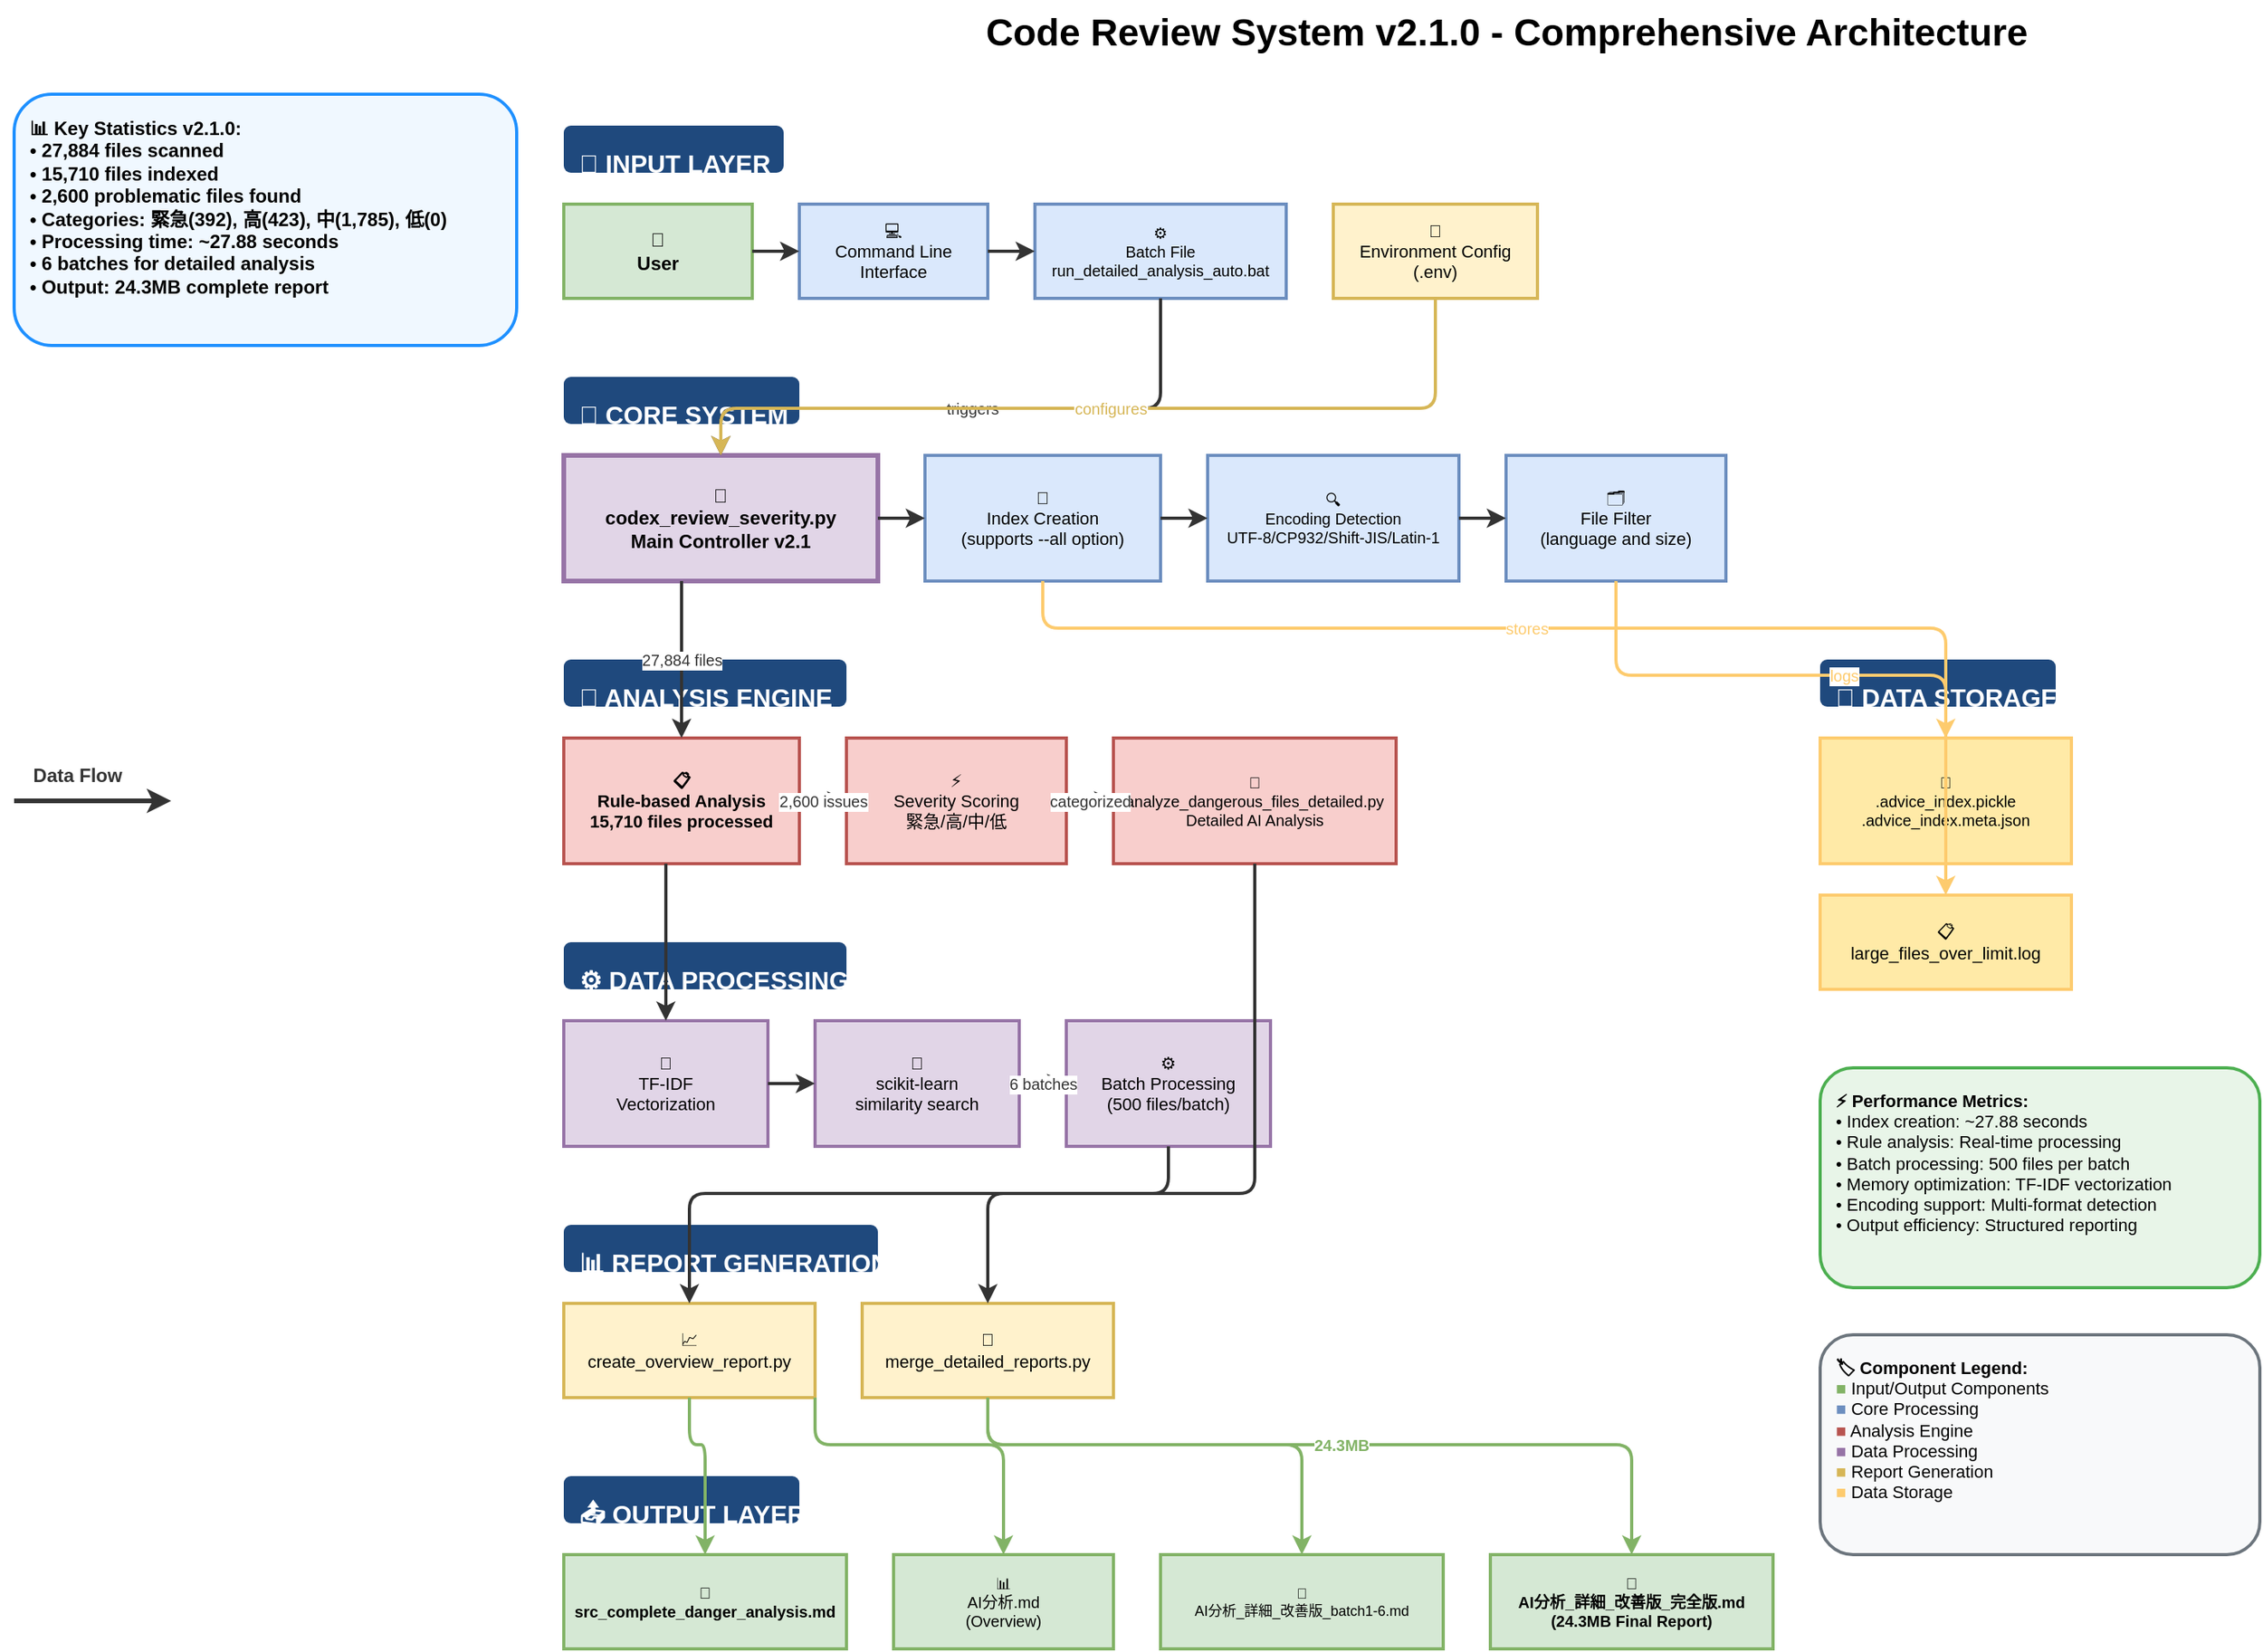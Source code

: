 <?xml version="1.0" encoding="UTF-8"?>
<mxfile type="device">
  <diagram name="Code Review System v2.1.0 Architecture">
    <mxGraphModel dx="2400" dy="1600" grid="1" gridSize="10" background="#ffffff">
      <root>
        <mxCell id="0" />
        <mxCell id="1" parent="0" />

        <!-- Title -->
        <mxCell id="title" value="Code Review System v2.1.0 - Comprehensive Architecture" style="text;html=1;fontSize=24;fontStyle=1;fontColor=#000000;align=center" vertex="1" parent="1">
          <mxGeometry x="600" y="20" width="800" height="40" as="geometry" />
        </mxCell>

        <!-- Key Statistics Box -->
        <mxCell id="stats" value="&lt;b&gt;📊 Key Statistics v2.1.0:&lt;/b&gt;&lt;br/&gt;• 27,884 files scanned&lt;br/&gt;• 15,710 files indexed&lt;br/&gt;• 2,600 problematic files found&lt;br/&gt;• Categories: 緊急(392), 高(423), 中(1,785), 低(0)&lt;br/&gt;• Processing time: ~27.88 seconds&lt;br/&gt;• 6 batches for detailed analysis&lt;br/&gt;• Output: 24.3MB complete report" style="rounded=1;whiteSpace=wrap;html=1;spacing=10;fillColor=#f0f8ff;strokeColor=#1e90ff;fontColor=#000000;strokeWidth=2;fontSize=12;align=left;verticalAlign=top;fontStyle=1" vertex="1" parent="1">
          <mxGeometry x="50" y="80" width="320" height="160" as="geometry" />
        </mxCell>

        <!-- INPUT LAYER -->
        <mxCell id="inputLayer" value="🔧 INPUT LAYER" style="text;html=1;fontSize=16;fontStyle=1;fontColor=#ffffff;fillColor=#1f497d;strokeColor=none;rounded=1;spacing=10" vertex="1" parent="1">
          <mxGeometry x="400" y="100" width="140" height="30" as="geometry" />
        </mxCell>

        <!-- User -->
        <mxCell id="user" value="👤&lt;br/&gt;User" style="rounded=0;whiteSpace=wrap;html=1;spacing=10;fillColor=#d5e8d4;strokeColor=#82b366;fontColor=#000000;strokeWidth=2;fontSize=12;fontStyle=1" vertex="1" parent="1">
          <mxGeometry x="400" y="150" width="120" height="60" as="geometry" />
        </mxCell>

        <!-- CLI -->
        <mxCell id="cli" value="💻&lt;br/&gt;Command Line&lt;br/&gt;Interface" style="rounded=0;whiteSpace=wrap;html=1;spacing=10;fillColor=#dae8fc;strokeColor=#6c8ebf;fontColor=#000000;strokeWidth=2;fontSize=11" vertex="1" parent="1">
          <mxGeometry x="550" y="150" width="120" height="60" as="geometry" />
        </mxCell>

        <!-- Batch File -->
        <mxCell id="batchFile" value="⚙️&lt;br/&gt;Batch File&lt;br/&gt;run_detailed_analysis_auto.bat" style="rounded=0;whiteSpace=wrap;html=1;spacing=10;fillColor=#dae8fc;strokeColor=#6c8ebf;fontColor=#000000;strokeWidth=2;fontSize=10" vertex="1" parent="1">
          <mxGeometry x="700" y="150" width="160" height="60" as="geometry" />
        </mxCell>

        <!-- Environment Config -->
        <mxCell id="envConfig" value="🔧&lt;br/&gt;Environment Config&lt;br/&gt;(.env)" style="rounded=0;whiteSpace=wrap;html=1;spacing=10;fillColor=#fff2cc;strokeColor=#d6b656;fontColor=#000000;strokeWidth=2;fontSize=11" vertex="1" parent="1">
          <mxGeometry x="890" y="150" width="130" height="60" as="geometry" />
        </mxCell>

        <!-- CORE SYSTEM -->
        <mxCell id="coreLayer" value="🎯 CORE SYSTEM" style="text;html=1;fontSize=16;fontStyle=1;fontColor=#ffffff;fillColor=#1f497d;strokeColor=none;rounded=1;spacing=10" vertex="1" parent="1">
          <mxGeometry x="400" y="260" width="150" height="30" as="geometry" />
        </mxCell>

        <!-- Main Controller v2.1 -->
        <mxCell id="mainController" value="🚀&lt;br/&gt;&lt;b&gt;codex_review_severity.py&lt;/b&gt;&lt;br/&gt;Main Controller v2.1" style="rounded=0;whiteSpace=wrap;html=1;spacing=10;fillColor=#e1d5e7;strokeColor=#9673a6;fontColor=#000000;strokeWidth=3;fontSize=12;fontStyle=1" vertex="1" parent="1">
          <mxGeometry x="400" y="310" width="200" height="80" as="geometry" />
        </mxCell>

        <!-- Index Creation -->
        <mxCell id="indexCreation" value="📄&lt;br/&gt;Index Creation&lt;br/&gt;(supports --all option)" style="rounded=0;whiteSpace=wrap;html=1;spacing=10;fillColor=#dae8fc;strokeColor=#6c8ebf;fontColor=#000000;strokeWidth=2;fontSize=11" vertex="1" parent="1">
          <mxGeometry x="630" y="310" width="150" height="80" as="geometry" />
        </mxCell>

        <!-- Encoding Detection -->
        <mxCell id="encodingDetection" value="🔍&lt;br/&gt;Encoding Detection&lt;br/&gt;UTF-8/CP932/Shift-JIS/Latin-1" style="rounded=0;whiteSpace=wrap;html=1;spacing=10;fillColor=#dae8fc;strokeColor=#6c8ebf;fontColor=#000000;strokeWidth=2;fontSize=10" vertex="1" parent="1">
          <mxGeometry x="810" y="310" width="160" height="80" as="geometry" />
        </mxCell>

        <!-- File Filter -->
        <mxCell id="fileFilter" value="🗂️&lt;br/&gt;File Filter&lt;br/&gt;(language and size)" style="rounded=0;whiteSpace=wrap;html=1;spacing=10;fillColor=#dae8fc;strokeColor=#6c8ebf;fontColor=#000000;strokeWidth=2;fontSize=11" vertex="1" parent="1">
          <mxGeometry x="1000" y="310" width="140" height="80" as="geometry" />
        </mxCell>

        <!-- ANALYSIS ENGINE -->
        <mxCell id="analysisLayer" value="🔬 ANALYSIS ENGINE" style="text;html=1;fontSize=16;fontStyle=1;fontColor=#ffffff;fillColor=#1f497d;strokeColor=none;rounded=1;spacing=10" vertex="1" parent="1">
          <mxGeometry x="400" y="440" width="180" height="30" as="geometry" />
        </mxCell>

        <!-- Rule-based Analysis -->
        <mxCell id="ruleAnalysis" value="📋&lt;br/&gt;&lt;b&gt;Rule-based Analysis&lt;/b&gt;&lt;br/&gt;15,710 files processed" style="rounded=0;whiteSpace=wrap;html=1;spacing=10;fillColor=#f8cecc;strokeColor=#b85450;fontColor=#000000;strokeWidth=2;fontSize=11;fontStyle=1" vertex="1" parent="1">
          <mxGeometry x="400" y="490" width="150" height="80" as="geometry" />
        </mxCell>

        <!-- Severity Scoring -->
        <mxCell id="severityScoring" value="⚡&lt;br/&gt;Severity Scoring&lt;br/&gt;緊急/高/中/低" style="rounded=0;whiteSpace=wrap;html=1;spacing=10;fillColor=#f8cecc;strokeColor=#b85450;fontColor=#000000;strokeWidth=2;fontSize=11" vertex="1" parent="1">
          <mxGeometry x="580" y="490" width="140" height="80" as="geometry" />
        </mxCell>

        <!-- Detailed Analysis -->
        <mxCell id="detailedAnalysis" value="🤖&lt;br/&gt;analyze_dangerous_files_detailed.py&lt;br/&gt;Detailed AI Analysis" style="rounded=0;whiteSpace=wrap;html=1;spacing=10;fillColor=#f8cecc;strokeColor=#b85450;fontColor=#000000;strokeWidth=2;fontSize=10" vertex="1" parent="1">
          <mxGeometry x="750" y="490" width="180" height="80" as="geometry" />
        </mxCell>

        <!-- DATA PROCESSING -->
        <mxCell id="dataLayer" value="⚙️ DATA PROCESSING" style="text;html=1;fontSize=16;fontStyle=1;fontColor=#ffffff;fillColor=#1f497d;strokeColor=none;rounded=1;spacing=10" vertex="1" parent="1">
          <mxGeometry x="400" y="620" width="180" height="30" as="geometry" />
        </mxCell>

        <!-- TF-IDF -->
        <mxCell id="tfidf" value="🧮&lt;br/&gt;TF-IDF&lt;br/&gt;Vectorization" style="rounded=0;whiteSpace=wrap;html=1;spacing=10;fillColor=#e1d5e7;strokeColor=#9673a6;fontColor=#000000;strokeWidth=2;fontSize=11" vertex="1" parent="1">
          <mxGeometry x="400" y="670" width="130" height="80" as="geometry" />
        </mxCell>

        <!-- scikit-learn -->
        <mxCell id="sklearn" value="🔎&lt;br/&gt;scikit-learn&lt;br/&gt;similarity search" style="rounded=0;whiteSpace=wrap;html=1;spacing=10;fillColor=#e1d5e7;strokeColor=#9673a6;fontColor=#000000;strokeWidth=2;fontSize=11" vertex="1" parent="1">
          <mxGeometry x="560" y="670" width="130" height="80" as="geometry" />
        </mxCell>

        <!-- Batch Processing -->
        <mxCell id="batchProcessing" value="⚙️&lt;br/&gt;Batch Processing&lt;br/&gt;(500 files/batch)" style="rounded=0;whiteSpace=wrap;html=1;spacing=10;fillColor=#e1d5e7;strokeColor=#9673a6;fontColor=#000000;strokeWidth=2;fontSize=11" vertex="1" parent="1">
          <mxGeometry x="720" y="670" width="130" height="80" as="geometry" />
        </mxCell>

        <!-- REPORT GENERATION -->
        <mxCell id="reportLayer" value="📊 REPORT GENERATION" style="text;html=1;fontSize=16;fontStyle=1;fontColor=#ffffff;fillColor=#1f497d;strokeColor=none;rounded=1;spacing=10" vertex="1" parent="1">
          <mxGeometry x="400" y="800" width="200" height="30" as="geometry" />
        </mxCell>

        <!-- Overview Report -->
        <mxCell id="overviewReport" value="📈&lt;br/&gt;create_overview_report.py" style="rounded=0;whiteSpace=wrap;html=1;spacing=10;fillColor=#fff2cc;strokeColor=#d6b656;fontColor=#000000;strokeWidth=2;fontSize=11" vertex="1" parent="1">
          <mxGeometry x="400" y="850" width="160" height="60" as="geometry" />
        </mxCell>

        <!-- Merge Reports -->
        <mxCell id="mergeReports" value="🔗&lt;br/&gt;merge_detailed_reports.py" style="rounded=0;whiteSpace=wrap;html=1;spacing=10;fillColor=#fff2cc;strokeColor=#d6b656;fontColor=#000000;strokeWidth=2;fontSize=11" vertex="1" parent="1">
          <mxGeometry x="590" y="850" width="160" height="60" as="geometry" />
        </mxCell>

        <!-- DATA STORAGE -->
        <mxCell id="storageLayer" value="💾 DATA STORAGE" style="text;html=1;fontSize=16;fontStyle=1;fontColor=#ffffff;fillColor=#1f497d;strokeColor=none;rounded=1;spacing=10" vertex="1" parent="1">
          <mxGeometry x="1200" y="440" width="150" height="30" as="geometry" />
        </mxCell>

        <!-- Index Files -->
        <mxCell id="indexFiles" value="💾&lt;br/&gt;.advice_index.pickle&lt;br/&gt;.advice_index.meta.json" style="rounded=0;whiteSpace=wrap;html=1;spacing=10;fillColor=#ffeaa7;strokeColor=#fdcb6e;fontColor=#000000;strokeWidth=2;fontSize=10" vertex="1" parent="1">
          <mxGeometry x="1200" y="490" width="160" height="80" as="geometry" />
        </mxCell>

        <!-- Large Files Log -->
        <mxCell id="largeFilesLog" value="📋&lt;br/&gt;large_files_over_limit.log" style="rounded=0;whiteSpace=wrap;html=1;spacing=10;fillColor=#ffeaa7;strokeColor=#fdcb6e;fontColor=#000000;strokeWidth=2;fontSize=11" vertex="1" parent="1">
          <mxGeometry x="1200" y="590" width="160" height="60" as="geometry" />
        </mxCell>

        <!-- OUTPUT LAYER -->
        <mxCell id="outputLayer" value="📤 OUTPUT LAYER" style="text;html=1;fontSize=16;fontStyle=1;fontColor=#ffffff;fillColor=#1f497d;strokeColor=none;rounded=1;spacing=10" vertex="1" parent="1">
          <mxGeometry x="400" y="960" width="150" height="30" as="geometry" />
        </mxCell>

        <!-- Complete Analysis -->
        <mxCell id="completeAnalysis" value="📄&lt;br/&gt;src_complete_danger_analysis.md" style="rounded=0;whiteSpace=wrap;html=1;spacing=10;fillColor=#d5e8d4;strokeColor=#82b366;fontColor=#000000;strokeWidth=2;fontSize=10;fontStyle=1" vertex="1" parent="1">
          <mxGeometry x="400" y="1010" width="180" height="60" as="geometry" />
        </mxCell>

        <!-- Overview MD -->
        <mxCell id="overviewMD" value="📊&lt;br/&gt;AI分析.md&lt;br/&gt;(Overview)" style="rounded=0;whiteSpace=wrap;html=1;spacing=10;fillColor=#d5e8d4;strokeColor=#82b366;fontColor=#000000;strokeWidth=2;fontSize=10" vertex="1" parent="1">
          <mxGeometry x="610" y="1010" width="140" height="60" as="geometry" />
        </mxCell>

        <!-- Detailed Reports -->
        <mxCell id="detailedReports" value="📑&lt;br/&gt;AI分析_詳細_改善版_batch1-6.md" style="rounded=0;whiteSpace=wrap;html=1;spacing=10;fillColor=#d5e8d4;strokeColor=#82b366;fontColor=#000000;strokeWidth=2;fontSize=9" vertex="1" parent="1">
          <mxGeometry x="780" y="1010" width="180" height="60" as="geometry" />
        </mxCell>

        <!-- Complete Report -->
        <mxCell id="completeReport" value="📖&lt;br/&gt;&lt;b&gt;AI分析_詳細_改善版_完全版.md&lt;/b&gt;&lt;br/&gt;(24.3MB Final Report)" style="rounded=0;whiteSpace=wrap;html=1;spacing=10;fillColor=#d5e8d4;strokeColor=#82b366;fontColor=#000000;strokeWidth=2;fontSize=10;fontStyle=1" vertex="1" parent="1">
          <mxGeometry x="990" y="1010" width="180" height="60" as="geometry" />
        </mxCell>

        <!-- FLOW CONNECTIONS -->

        <!-- User to CLI -->
        <mxCell id="flow1" value="" style="endArrow=classic;html=1;strokeColor=#333333;strokeWidth=2;edgeStyle=orthogonalEdgeStyle" edge="1" parent="1" source="user" target="cli">
          <mxGeometry relative="1" as="geometry" />
        </mxCell>

        <!-- CLI to Batch -->
        <mxCell id="flow2" value="" style="endArrow=classic;html=1;strokeColor=#333333;strokeWidth=2;edgeStyle=orthogonalEdgeStyle" edge="1" parent="1" source="cli" target="batchFile">
          <mxGeometry relative="1" as="geometry" />
        </mxCell>

        <!-- Batch to Main Controller -->
        <mxCell id="flow3" value="triggers" style="endArrow=classic;html=1;strokeColor=#333333;strokeWidth=2;edgeStyle=orthogonalEdgeStyle;fontColor=#333333;fontSize=10;labelBackgroundColor=#FFFFFF" edge="1" parent="1" source="batchFile" target="mainController">
          <mxGeometry relative="1" as="geometry">
            <Array as="points">
              <mxPoint x="780" y="280" />
              <mxPoint x="500" y="280" />
            </Array>
          </mxGeometry>
        </mxCell>

        <!-- Env Config to Main Controller -->
        <mxCell id="flow4" value="configures" style="endArrow=classic;html=1;strokeColor=#d6b656;strokeWidth=2;edgeStyle=orthogonalEdgeStyle;fontColor=#d6b656;fontSize=10;labelBackgroundColor=#FFFFFF" edge="1" parent="1" source="envConfig" target="mainController">
          <mxGeometry relative="1" as="geometry">
            <Array as="points">
              <mxPoint x="955" y="280" />
              <mxPoint x="500" y="280" />
            </Array>
          </mxGeometry>
        </mxCell>

        <!-- Main Controller to Processing Components -->
        <mxCell id="flow5" value="" style="endArrow=classic;html=1;strokeColor=#333333;strokeWidth=2;edgeStyle=orthogonalEdgeStyle" edge="1" parent="1" source="mainController" target="indexCreation">
          <mxGeometry relative="1" as="geometry" />
        </mxCell>

        <mxCell id="flow6" value="" style="endArrow=classic;html=1;strokeColor=#333333;strokeWidth=2;edgeStyle=orthogonalEdgeStyle" edge="1" parent="1" source="indexCreation" target="encodingDetection">
          <mxGeometry relative="1" as="geometry" />
        </mxCell>

        <mxCell id="flow7" value="" style="endArrow=classic;html=1;strokeColor=#333333;strokeWidth=2;edgeStyle=orthogonalEdgeStyle" edge="1" parent="1" source="encodingDetection" target="fileFilter">
          <mxGeometry relative="1" as="geometry" />
        </mxCell>

        <!-- Processing to Analysis -->
        <mxCell id="flow8" value="27,884 files" style="endArrow=classic;html=1;strokeColor=#333333;strokeWidth=2;edgeStyle=orthogonalEdgeStyle;fontColor=#333333;fontSize=10;labelBackgroundColor=#FFFFFF" edge="1" parent="1" source="mainController" target="ruleAnalysis">
          <mxGeometry relative="1" as="geometry">
            <Array as="points">
              <mxPoint x="475" y="420" />
              <mxPoint x="475" y="420" />
            </Array>
          </mxGeometry>
        </mxCell>

        <mxCell id="flow9" value="2,600 issues" style="endArrow=classic;html=1;strokeColor=#333333;strokeWidth=2;edgeStyle=orthogonalEdgeStyle;fontColor=#333333;fontSize=10;labelBackgroundColor=#FFFFFF" edge="1" parent="1" source="ruleAnalysis" target="severityScoring">
          <mxGeometry relative="1" as="geometry" />
        </mxCell>

        <mxCell id="flow10" value="categorized" style="endArrow=classic;html=1;strokeColor=#333333;strokeWidth=2;edgeStyle=orthogonalEdgeStyle;fontColor=#333333;fontSize=10;labelBackgroundColor=#FFFFFF" edge="1" parent="1" source="severityScoring" target="detailedAnalysis">
          <mxGeometry relative="1" as="geometry" />
        </mxCell>

        <!-- Analysis to Data Processing -->
        <mxCell id="flow11" value="" style="endArrow=classic;html=1;strokeColor=#333333;strokeWidth=2;edgeStyle=orthogonalEdgeStyle" edge="1" parent="1" source="ruleAnalysis" target="tfidf">
          <mxGeometry relative="1" as="geometry">
            <Array as="points">
              <mxPoint x="465" y="600" />
              <mxPoint x="465" y="600" />
            </Array>
          </mxGeometry>
        </mxCell>

        <mxCell id="flow12" value="" style="endArrow=classic;html=1;strokeColor=#333333;strokeWidth=2;edgeStyle=orthogonalEdgeStyle" edge="1" parent="1" source="tfidf" target="sklearn">
          <mxGeometry relative="1" as="geometry" />
        </mxCell>

        <mxCell id="flow13" value="6 batches" style="endArrow=classic;html=1;strokeColor=#333333;strokeWidth=2;edgeStyle=orthogonalEdgeStyle;fontColor=#333333;fontSize=10;labelBackgroundColor=#FFFFFF" edge="1" parent="1" source="sklearn" target="batchProcessing">
          <mxGeometry relative="1" as="geometry" />
        </mxCell>

        <!-- Processing to Reports -->
        <mxCell id="flow14" value="" style="endArrow=classic;html=1;strokeColor=#333333;strokeWidth=2;edgeStyle=orthogonalEdgeStyle" edge="1" parent="1" source="detailedAnalysis" target="overviewReport">
          <mxGeometry relative="1" as="geometry">
            <Array as="points">
              <mxPoint x="840" y="780" />
              <mxPoint x="480" y="780" />
            </Array>
          </mxGeometry>
        </mxCell>

        <mxCell id="flow15" value="" style="endArrow=classic;html=1;strokeColor=#333333;strokeWidth=2;edgeStyle=orthogonalEdgeStyle" edge="1" parent="1" source="batchProcessing" target="mergeReports">
          <mxGeometry relative="1" as="geometry">
            <Array as="points">
              <mxPoint x="785" y="780" />
              <mxPoint x="670" y="780" />
            </Array>
          </mxGeometry>
        </mxCell>

        <!-- Storage Connections -->
        <mxCell id="flow16" value="stores" style="endArrow=classic;html=1;strokeColor=#fdcb6e;strokeWidth=2;edgeStyle=orthogonalEdgeStyle;fontColor=#fdcb6e;fontSize=10;labelBackgroundColor=#FFFFFF" edge="1" parent="1" source="indexCreation" target="indexFiles">
          <mxGeometry relative="1" as="geometry">
            <Array as="points">
              <mxPoint x="705" y="420" />
              <mxPoint x="1280" y="420" />
            </Array>
          </mxGeometry>
        </mxCell>

        <mxCell id="flow17" value="logs" style="endArrow=classic;html=1;strokeColor=#fdcb6e;strokeWidth=2;edgeStyle=orthogonalEdgeStyle;fontColor=#fdcb6e;fontSize=10;labelBackgroundColor=#FFFFFF" edge="1" parent="1" source="fileFilter" target="largeFilesLog">
          <mxGeometry relative="1" as="geometry">
            <Array as="points">
              <mxPoint x="1070" y="450" />
              <mxPoint x="1280" y="450" />
            </Array>
          </mxGeometry>
        </mxCell>

        <!-- Report Generation to Output -->
        <mxCell id="flow18" value="" style="endArrow=classic;html=1;strokeColor=#82b366;strokeWidth=2;edgeStyle=orthogonalEdgeStyle" edge="1" parent="1" source="overviewReport" target="completeAnalysis">
          <mxGeometry relative="1" as="geometry">
            <Array as="points">
              <mxPoint x="480" y="940" />
              <mxPoint x="490" y="940" />
            </Array>
          </mxGeometry>
        </mxCell>

        <mxCell id="flow19" value="" style="endArrow=classic;html=1;strokeColor=#82b366;strokeWidth=2;edgeStyle=orthogonalEdgeStyle" edge="1" parent="1" source="overviewReport" target="overviewMD">
          <mxGeometry relative="1" as="geometry">
            <Array as="points">
              <mxPoint x="560" y="940" />
              <mxPoint x="680" y="940" />
            </Array>
          </mxGeometry>
        </mxCell>

        <mxCell id="flow20" value="" style="endArrow=classic;html=1;strokeColor=#82b366;strokeWidth=2;edgeStyle=orthogonalEdgeStyle" edge="1" parent="1" source="mergeReports" target="detailedReports">
          <mxGeometry relative="1" as="geometry">
            <Array as="points">
              <mxPoint x="670" y="940" />
              <mxPoint x="870" y="940" />
            </Array>
          </mxGeometry>
        </mxCell>

        <mxCell id="flow21" value="24.3MB" style="endArrow=classic;html=1;strokeColor=#82b366;strokeWidth=2;edgeStyle=orthogonalEdgeStyle;fontColor=#82b366;fontSize=10;labelBackgroundColor=#FFFFFF;fontStyle=1" edge="1" parent="1" source="mergeReports" target="completeReport">
          <mxGeometry relative="1" as="geometry">
            <Array as="points">
              <mxPoint x="670" y="940" />
              <mxPoint x="1080" y="940" />
            </Array>
          </mxGeometry>
        </mxCell>

        <!-- Performance Metrics Box -->
        <mxCell id="performance" value="&lt;b&gt;⚡ Performance Metrics:&lt;/b&gt;&lt;br/&gt;• Index creation: ~27.88 seconds&lt;br/&gt;• Rule analysis: Real-time processing&lt;br/&gt;• Batch processing: 500 files per batch&lt;br/&gt;• Memory optimization: TF-IDF vectorization&lt;br/&gt;• Encoding support: Multi-format detection&lt;br/&gt;• Output efficiency: Structured reporting" style="rounded=1;whiteSpace=wrap;html=1;spacing=10;fillColor=#e8f5e8;strokeColor=#4caf50;fontColor=#000000;strokeWidth=2;fontSize=11;align=left;verticalAlign=top" vertex="1" parent="1">
          <mxGeometry x="1200" y="700" width="280" height="140" as="geometry" />
        </mxCell>

        <!-- Legend -->
        <mxCell id="legend" value="&lt;b&gt;🏷️ Component Legend:&lt;/b&gt;&lt;br/&gt;&lt;font color=&quot;#82b366&quot;&gt;■&lt;/font&gt; Input/Output Components&lt;br/&gt;&lt;font color=&quot;#6c8ebf&quot;&gt;■&lt;/font&gt; Core Processing&lt;br/&gt;&lt;font color=&quot;#b85450&quot;&gt;■&lt;/font&gt; Analysis Engine&lt;br/&gt;&lt;font color=&quot;#9673a6&quot;&gt;■&lt;/font&gt; Data Processing&lt;br/&gt;&lt;font color=&quot;#d6b656&quot;&gt;■&lt;/font&gt; Report Generation&lt;br/&gt;&lt;font color=&quot;#fdcb6e&quot;&gt;■&lt;/font&gt; Data Storage" style="rounded=1;whiteSpace=wrap;html=1;spacing=10;fillColor=#f8f9fa;strokeColor=#6c757d;fontColor=#000000;strokeWidth=2;fontSize=11;align=left;verticalAlign=top" vertex="1" parent="1">
          <mxGeometry x="1200" y="870" width="280" height="140" as="geometry" />
        </mxCell>

        <!-- Architecture Flow Indicators -->
        <mxCell id="flowIndicator1" value="Data Flow" style="text;html=1;fontSize=12;fontStyle=1;fontColor=#333333;align=center" vertex="1" parent="1">
          <mxGeometry x="50" y="500" width="80" height="20" as="geometry" />
        </mxCell>

        <mxCell id="flowArrow1" value="" style="endArrow=classic;html=1;strokeColor=#333333;strokeWidth=3;edgeStyle=orthogonalEdgeStyle" edge="1" parent="1">
          <mxGeometry relative="1" as="geometry">
            <mxPoint x="50" y="530" as="sourcePoint" />
            <mxPoint x="150" y="530" as="targetPoint" />
          </mxGeometry>
        </mxCell>

      </root>
    </mxGraphModel>
  </diagram>
</mxfile>